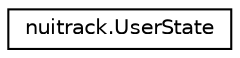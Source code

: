 digraph "Graphical Class Hierarchy"
{
  edge [fontname="Helvetica",fontsize="10",labelfontname="Helvetica",labelfontsize="10"];
  node [fontname="Helvetica",fontsize="10",shape=record];
  rankdir="LR";
  Node1 [label="nuitrack.UserState",height=0.2,width=0.4,color="black", fillcolor="white", style="filled",URL="$structnuitrack_1_1UserState.html",tooltip="Describes the state of a particular user. "];
}
